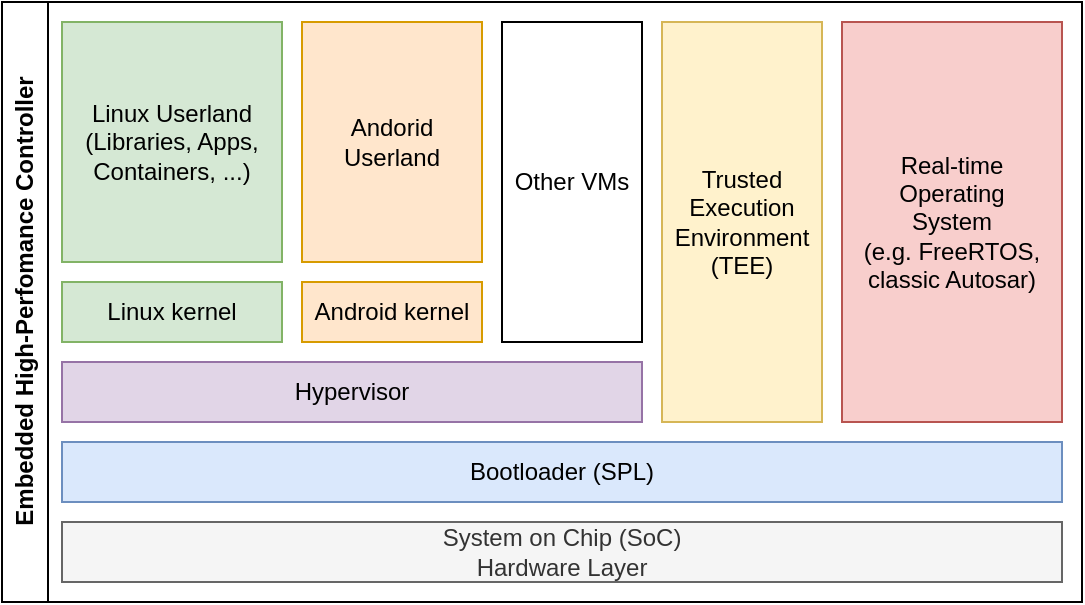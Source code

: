 <mxfile scale="3" border="0">
    <diagram name="Seite-1" id="CUBMuGRyKNjGysphk1Jc">
        <mxGraphModel dx="1162" dy="607" grid="1" gridSize="10" guides="1" tooltips="1" connect="1" arrows="1" fold="1" page="1" pageScale="1" pageWidth="850" pageHeight="1100" background="#ffffff" math="0" shadow="0">
            <root>
                <mxCell id="0"/>
                <mxCell id="1" parent="0"/>
                <mxCell id="2" value="Linux kernel" style="rounded=0;whiteSpace=wrap;html=1;fillColor=#d5e8d4;strokeColor=#82b366;" parent="1" vertex="1">
                    <mxGeometry x="30" y="720" width="110" height="30" as="geometry"/>
                </mxCell>
                <mxCell id="3" value="Linux Userland&lt;div&gt;(Libraries, Apps,&lt;/div&gt;&lt;div&gt;Containers, ...)&lt;/div&gt;" style="rounded=0;whiteSpace=wrap;html=1;fillColor=#d5e8d4;strokeColor=#82b366;" parent="1" vertex="1">
                    <mxGeometry x="30" y="590" width="110" height="120" as="geometry"/>
                </mxCell>
                <mxCell id="4" value="Embedded High-Perfomance Controller" style="swimlane;horizontal=0;whiteSpace=wrap;html=1;" parent="1" vertex="1">
                    <mxGeometry y="580" width="540" height="300" as="geometry"/>
                </mxCell>
                <mxCell id="5" value="System on Chip (SoC)&lt;br&gt;Hardware Layer" style="rounded=0;whiteSpace=wrap;html=1;fillColor=#f5f5f5;fontColor=#333333;strokeColor=#666666;" parent="4" vertex="1">
                    <mxGeometry x="30" y="260" width="500" height="30" as="geometry"/>
                </mxCell>
                <mxCell id="6" value="Bootloader (SPL)" style="rounded=0;whiteSpace=wrap;html=1;fillColor=#dae8fc;strokeColor=#6c8ebf;" parent="4" vertex="1">
                    <mxGeometry x="30" y="220" width="500" height="30" as="geometry"/>
                </mxCell>
                <mxCell id="7" value="Hypervisor" style="rounded=0;whiteSpace=wrap;html=1;fillColor=#e1d5e7;strokeColor=#9673a6;" parent="4" vertex="1">
                    <mxGeometry x="30" y="180" width="290" height="30" as="geometry"/>
                </mxCell>
                <mxCell id="8" value="Trusted Execution Environment&lt;div&gt;(TEE)&lt;/div&gt;" style="rounded=0;whiteSpace=wrap;html=1;fillColor=#fff2cc;strokeColor=#d6b656;" parent="4" vertex="1">
                    <mxGeometry x="330" y="10" width="80" height="200" as="geometry"/>
                </mxCell>
                <mxCell id="9" value="Real-time&lt;div&gt;Operating&lt;/div&gt;&lt;div&gt;System&lt;/div&gt;&lt;div&gt;(e.g.&amp;nbsp;&lt;span style=&quot;background-color: initial;&quot;&gt;FreeRTOS,&lt;br&gt;&lt;/span&gt;&lt;span style=&quot;background-color: initial;&quot;&gt;classic Autosar)&lt;/span&gt;&lt;/div&gt;" style="rounded=0;whiteSpace=wrap;html=1;fillColor=#f8cecc;strokeColor=#b85450;" parent="4" vertex="1">
                    <mxGeometry x="420" y="10" width="110" height="200" as="geometry"/>
                </mxCell>
                <mxCell id="10" value="Android kernel" style="rounded=0;whiteSpace=wrap;html=1;fillColor=#ffe6cc;strokeColor=#d79b00;" parent="4" vertex="1">
                    <mxGeometry x="150" y="140" width="90" height="30" as="geometry"/>
                </mxCell>
                <mxCell id="11" value="Andorid&lt;div&gt;Userland&lt;/div&gt;" style="rounded=0;whiteSpace=wrap;html=1;fillColor=#ffe6cc;strokeColor=#d79b00;" parent="4" vertex="1">
                    <mxGeometry x="150" y="10" width="90" height="120" as="geometry"/>
                </mxCell>
                <mxCell id="12" value="Other VMs" style="rounded=0;whiteSpace=wrap;html=1;" parent="4" vertex="1">
                    <mxGeometry x="250" y="10" width="70" height="160" as="geometry"/>
                </mxCell>
            </root>
        </mxGraphModel>
    </diagram>
</mxfile>
